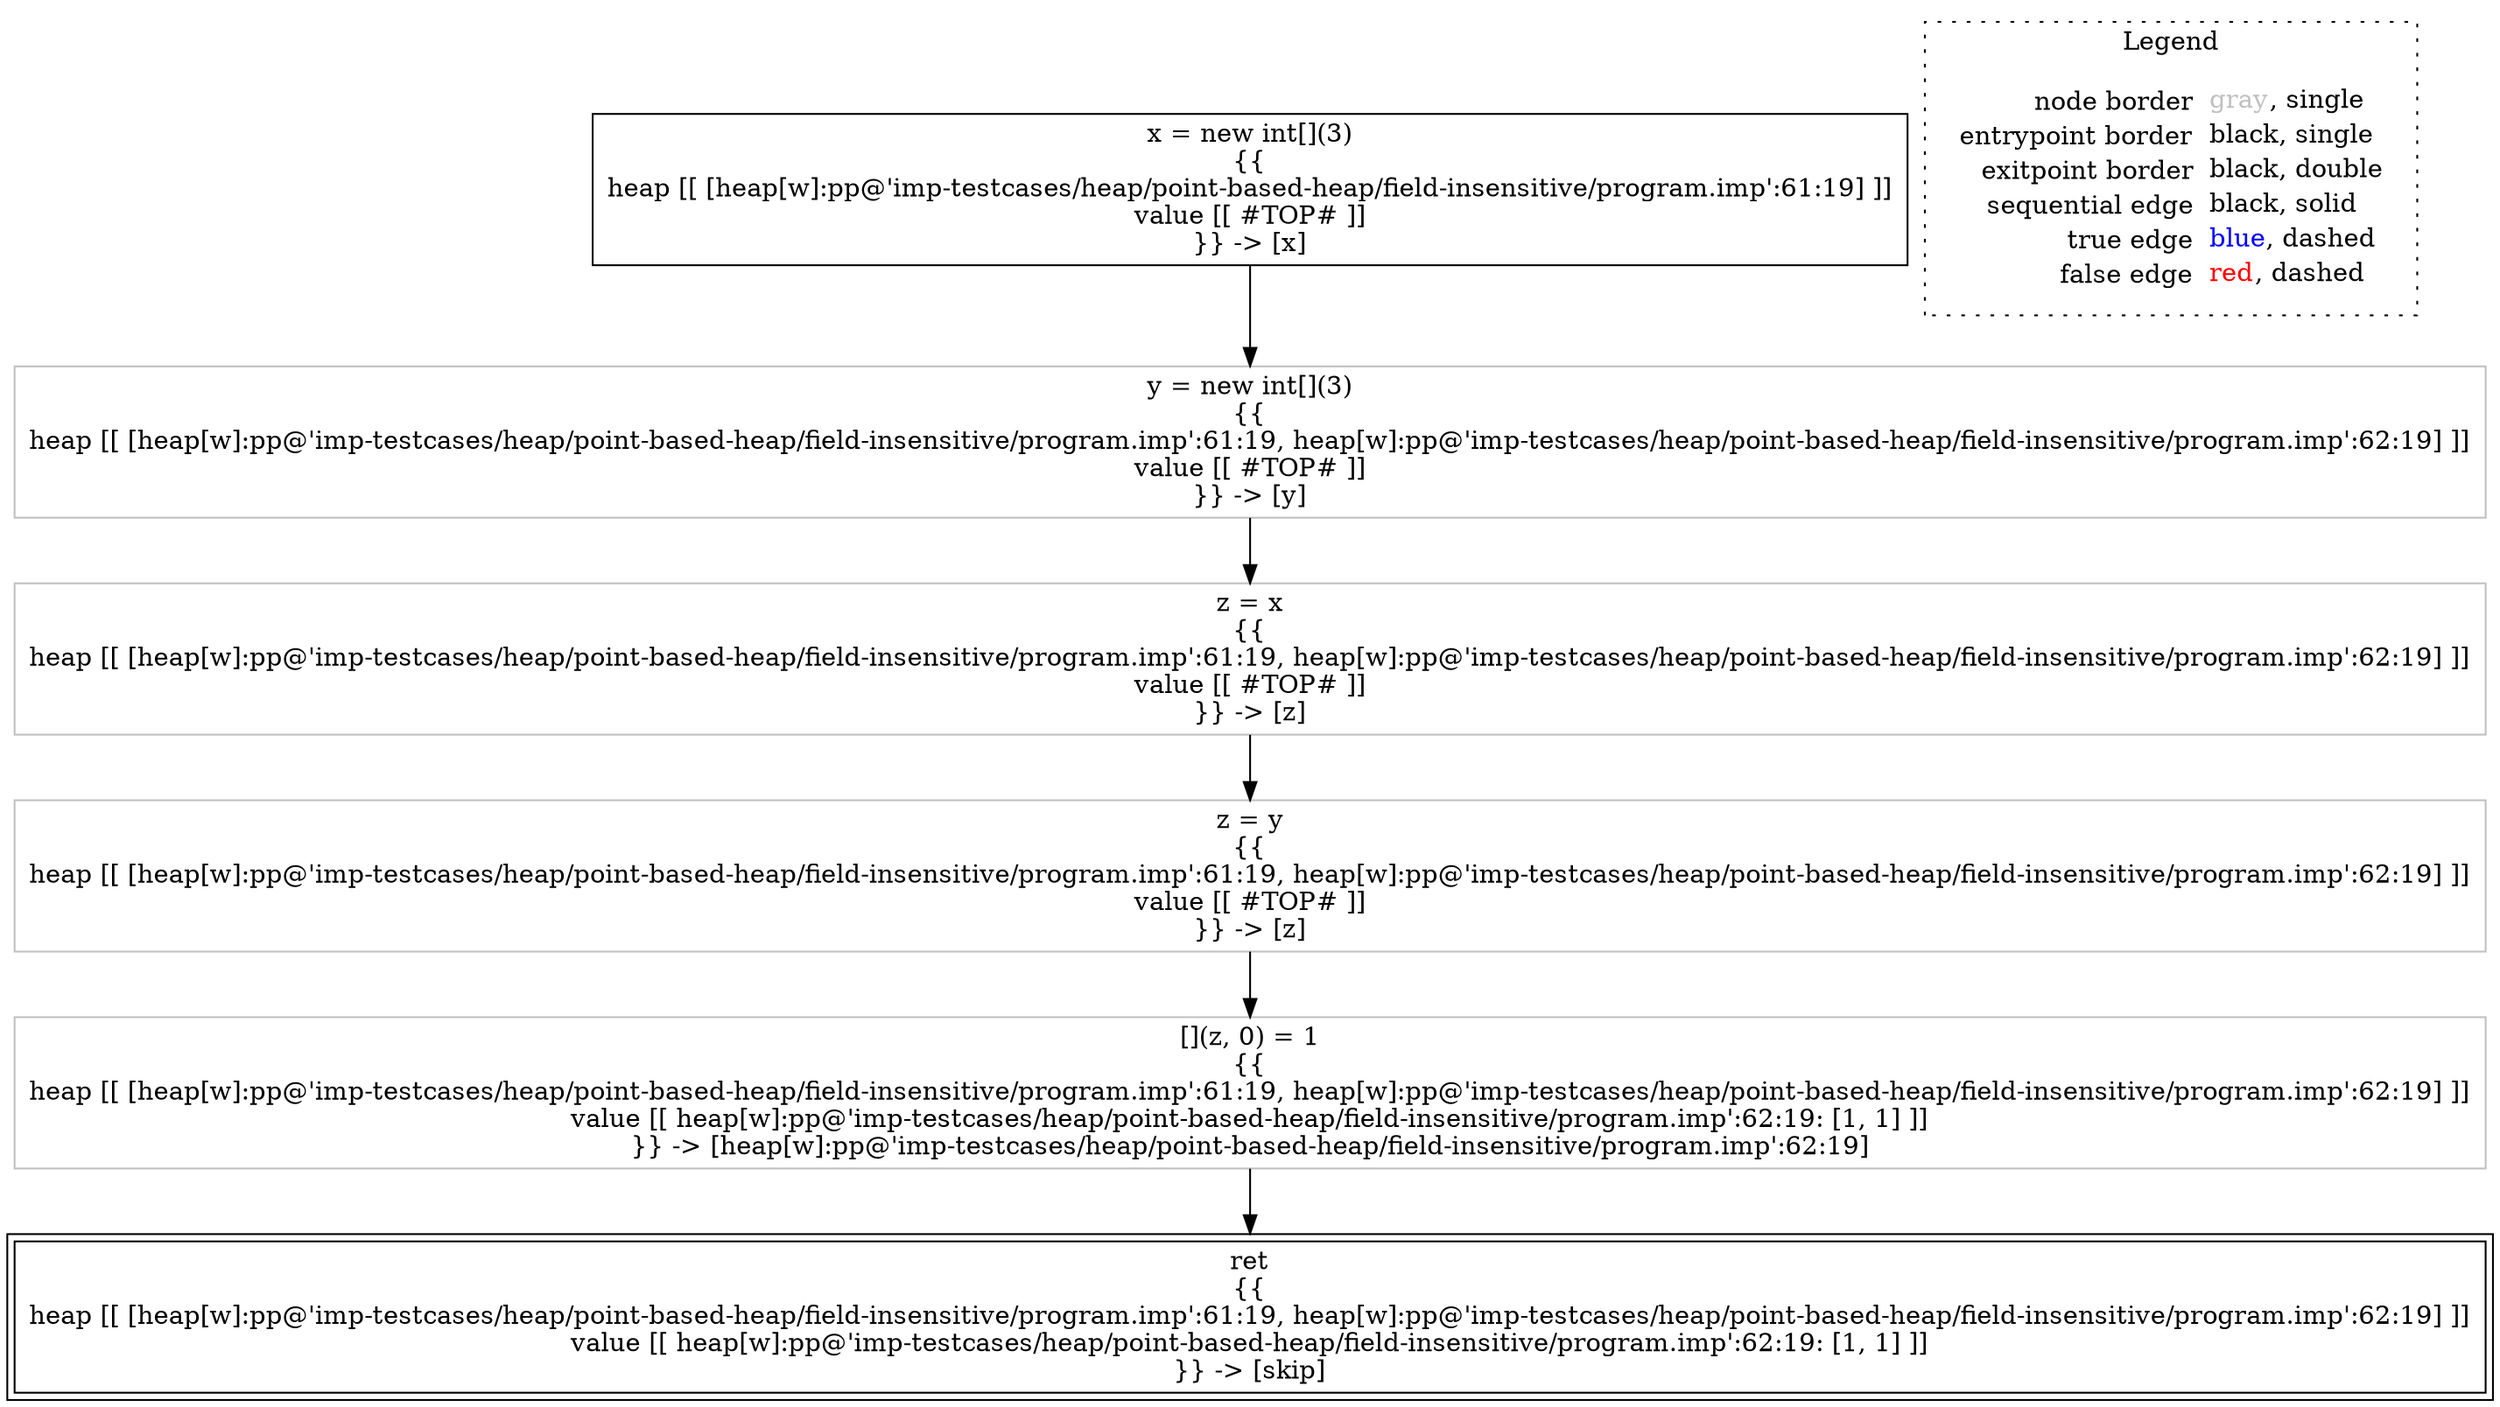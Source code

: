 digraph {
	"node0" [shape="rect",color="black",label=<x = new int[](3)<BR/>{{<BR/>heap [[ [heap[w]:pp@'imp-testcases/heap/point-based-heap/field-insensitive/program.imp':61:19] ]]<BR/>value [[ #TOP# ]]<BR/>}} -&gt; [x]>];
	"node1" [shape="rect",color="gray",label=<z = y<BR/>{{<BR/>heap [[ [heap[w]:pp@'imp-testcases/heap/point-based-heap/field-insensitive/program.imp':61:19, heap[w]:pp@'imp-testcases/heap/point-based-heap/field-insensitive/program.imp':62:19] ]]<BR/>value [[ #TOP# ]]<BR/>}} -&gt; [z]>];
	"node2" [shape="rect",color="gray",label=<[](z, 0) = 1<BR/>{{<BR/>heap [[ [heap[w]:pp@'imp-testcases/heap/point-based-heap/field-insensitive/program.imp':61:19, heap[w]:pp@'imp-testcases/heap/point-based-heap/field-insensitive/program.imp':62:19] ]]<BR/>value [[ heap[w]:pp@'imp-testcases/heap/point-based-heap/field-insensitive/program.imp':62:19: [1, 1] ]]<BR/>}} -&gt; [heap[w]:pp@'imp-testcases/heap/point-based-heap/field-insensitive/program.imp':62:19]>];
	"node3" [shape="rect",color="black",peripheries="2",label=<ret<BR/>{{<BR/>heap [[ [heap[w]:pp@'imp-testcases/heap/point-based-heap/field-insensitive/program.imp':61:19, heap[w]:pp@'imp-testcases/heap/point-based-heap/field-insensitive/program.imp':62:19] ]]<BR/>value [[ heap[w]:pp@'imp-testcases/heap/point-based-heap/field-insensitive/program.imp':62:19: [1, 1] ]]<BR/>}} -&gt; [skip]>];
	"node4" [shape="rect",color="gray",label=<y = new int[](3)<BR/>{{<BR/>heap [[ [heap[w]:pp@'imp-testcases/heap/point-based-heap/field-insensitive/program.imp':61:19, heap[w]:pp@'imp-testcases/heap/point-based-heap/field-insensitive/program.imp':62:19] ]]<BR/>value [[ #TOP# ]]<BR/>}} -&gt; [y]>];
	"node5" [shape="rect",color="gray",label=<z = x<BR/>{{<BR/>heap [[ [heap[w]:pp@'imp-testcases/heap/point-based-heap/field-insensitive/program.imp':61:19, heap[w]:pp@'imp-testcases/heap/point-based-heap/field-insensitive/program.imp':62:19] ]]<BR/>value [[ #TOP# ]]<BR/>}} -&gt; [z]>];
	"node1" -> "node2" [color="black"];
	"node2" -> "node3" [color="black"];
	"node4" -> "node5" [color="black"];
	"node5" -> "node1" [color="black"];
	"node0" -> "node4" [color="black"];
subgraph cluster_legend {
	label="Legend";
	style=dotted;
	node [shape=plaintext];
	"legend" [label=<<table border="0" cellpadding="2" cellspacing="0" cellborder="0"><tr><td align="right">node border&nbsp;</td><td align="left"><font color="gray">gray</font>, single</td></tr><tr><td align="right">entrypoint border&nbsp;</td><td align="left"><font color="black">black</font>, single</td></tr><tr><td align="right">exitpoint border&nbsp;</td><td align="left"><font color="black">black</font>, double</td></tr><tr><td align="right">sequential edge&nbsp;</td><td align="left"><font color="black">black</font>, solid</td></tr><tr><td align="right">true edge&nbsp;</td><td align="left"><font color="blue">blue</font>, dashed</td></tr><tr><td align="right">false edge&nbsp;</td><td align="left"><font color="red">red</font>, dashed</td></tr></table>>];
}

}
